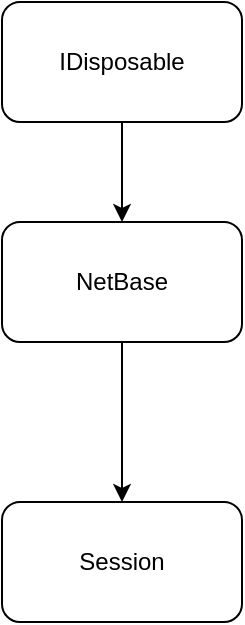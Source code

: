 <mxfile version="24.2.1" type="github">
  <diagram name="第 1 页" id="qLS_Zn4WvnMbw0IKk3QI">
    <mxGraphModel dx="1088" dy="571" grid="1" gridSize="10" guides="1" tooltips="1" connect="1" arrows="1" fold="1" page="1" pageScale="1" pageWidth="900" pageHeight="1600" math="0" shadow="0">
      <root>
        <mxCell id="0" />
        <mxCell id="1" parent="0" />
        <mxCell id="1aPzRMcFkdKcqwK_a0E8-6" style="edgeStyle=orthogonalEdgeStyle;rounded=0;orthogonalLoop=1;jettySize=auto;html=1;exitX=0.5;exitY=1;exitDx=0;exitDy=0;" edge="1" parent="1" source="1aPzRMcFkdKcqwK_a0E8-1" target="1aPzRMcFkdKcqwK_a0E8-5">
          <mxGeometry relative="1" as="geometry" />
        </mxCell>
        <mxCell id="1aPzRMcFkdKcqwK_a0E8-1" value="IDisposable" style="rounded=1;whiteSpace=wrap;html=1;" vertex="1" parent="1">
          <mxGeometry x="150" y="100" width="120" height="60" as="geometry" />
        </mxCell>
        <mxCell id="1aPzRMcFkdKcqwK_a0E8-8" style="edgeStyle=orthogonalEdgeStyle;rounded=0;orthogonalLoop=1;jettySize=auto;html=1;exitX=0.5;exitY=1;exitDx=0;exitDy=0;" edge="1" parent="1" source="1aPzRMcFkdKcqwK_a0E8-5" target="1aPzRMcFkdKcqwK_a0E8-7">
          <mxGeometry relative="1" as="geometry" />
        </mxCell>
        <mxCell id="1aPzRMcFkdKcqwK_a0E8-5" value="NetBase" style="rounded=1;whiteSpace=wrap;html=1;" vertex="1" parent="1">
          <mxGeometry x="150" y="210" width="120" height="60" as="geometry" />
        </mxCell>
        <mxCell id="1aPzRMcFkdKcqwK_a0E8-7" value="Session" style="rounded=1;whiteSpace=wrap;html=1;" vertex="1" parent="1">
          <mxGeometry x="150" y="350" width="120" height="60" as="geometry" />
        </mxCell>
      </root>
    </mxGraphModel>
  </diagram>
</mxfile>
